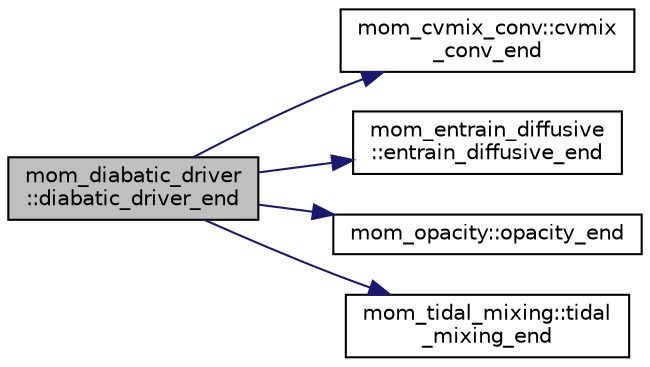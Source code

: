 digraph "mom_diabatic_driver::diabatic_driver_end"
{
 // INTERACTIVE_SVG=YES
 // LATEX_PDF_SIZE
  edge [fontname="Helvetica",fontsize="10",labelfontname="Helvetica",labelfontsize="10"];
  node [fontname="Helvetica",fontsize="10",shape=record];
  rankdir="LR";
  Node1 [label="mom_diabatic_driver\l::diabatic_driver_end",height=0.2,width=0.4,color="black", fillcolor="grey75", style="filled", fontcolor="black",tooltip="Routine to close the diabatic driver module."];
  Node1 -> Node2 [color="midnightblue",fontsize="10",style="solid",fontname="Helvetica"];
  Node2 [label="mom_cvmix_conv::cvmix\l_conv_end",height=0.2,width=0.4,color="black", fillcolor="white", style="filled",URL="$namespacemom__cvmix__conv.html#a4f35df3a407ded91cd67384a14da3a3c",tooltip="Clear pointers and dealocate memory."];
  Node1 -> Node3 [color="midnightblue",fontsize="10",style="solid",fontname="Helvetica"];
  Node3 [label="mom_entrain_diffusive\l::entrain_diffusive_end",height=0.2,width=0.4,color="black", fillcolor="white", style="filled",URL="$namespacemom__entrain__diffusive.html#a0e71b47abe1e1889f4b687139615ca14",tooltip="This subroutine cleans up and deallocates any memory associated with the entrain_diffusive module."];
  Node1 -> Node4 [color="midnightblue",fontsize="10",style="solid",fontname="Helvetica"];
  Node4 [label="mom_opacity::opacity_end",height=0.2,width=0.4,color="black", fillcolor="white", style="filled",URL="$namespacemom__opacity.html#ab5c0caabbf8a806a95bcc416da673841",tooltip=" "];
  Node1 -> Node5 [color="midnightblue",fontsize="10",style="solid",fontname="Helvetica"];
  Node5 [label="mom_tidal_mixing::tidal\l_mixing_end",height=0.2,width=0.4,color="black", fillcolor="white", style="filled",URL="$namespacemom__tidal__mixing.html#a4ec08e118dea2ecbac7e719ed73acc70",tooltip="Clear pointers and deallocate memory."];
}
